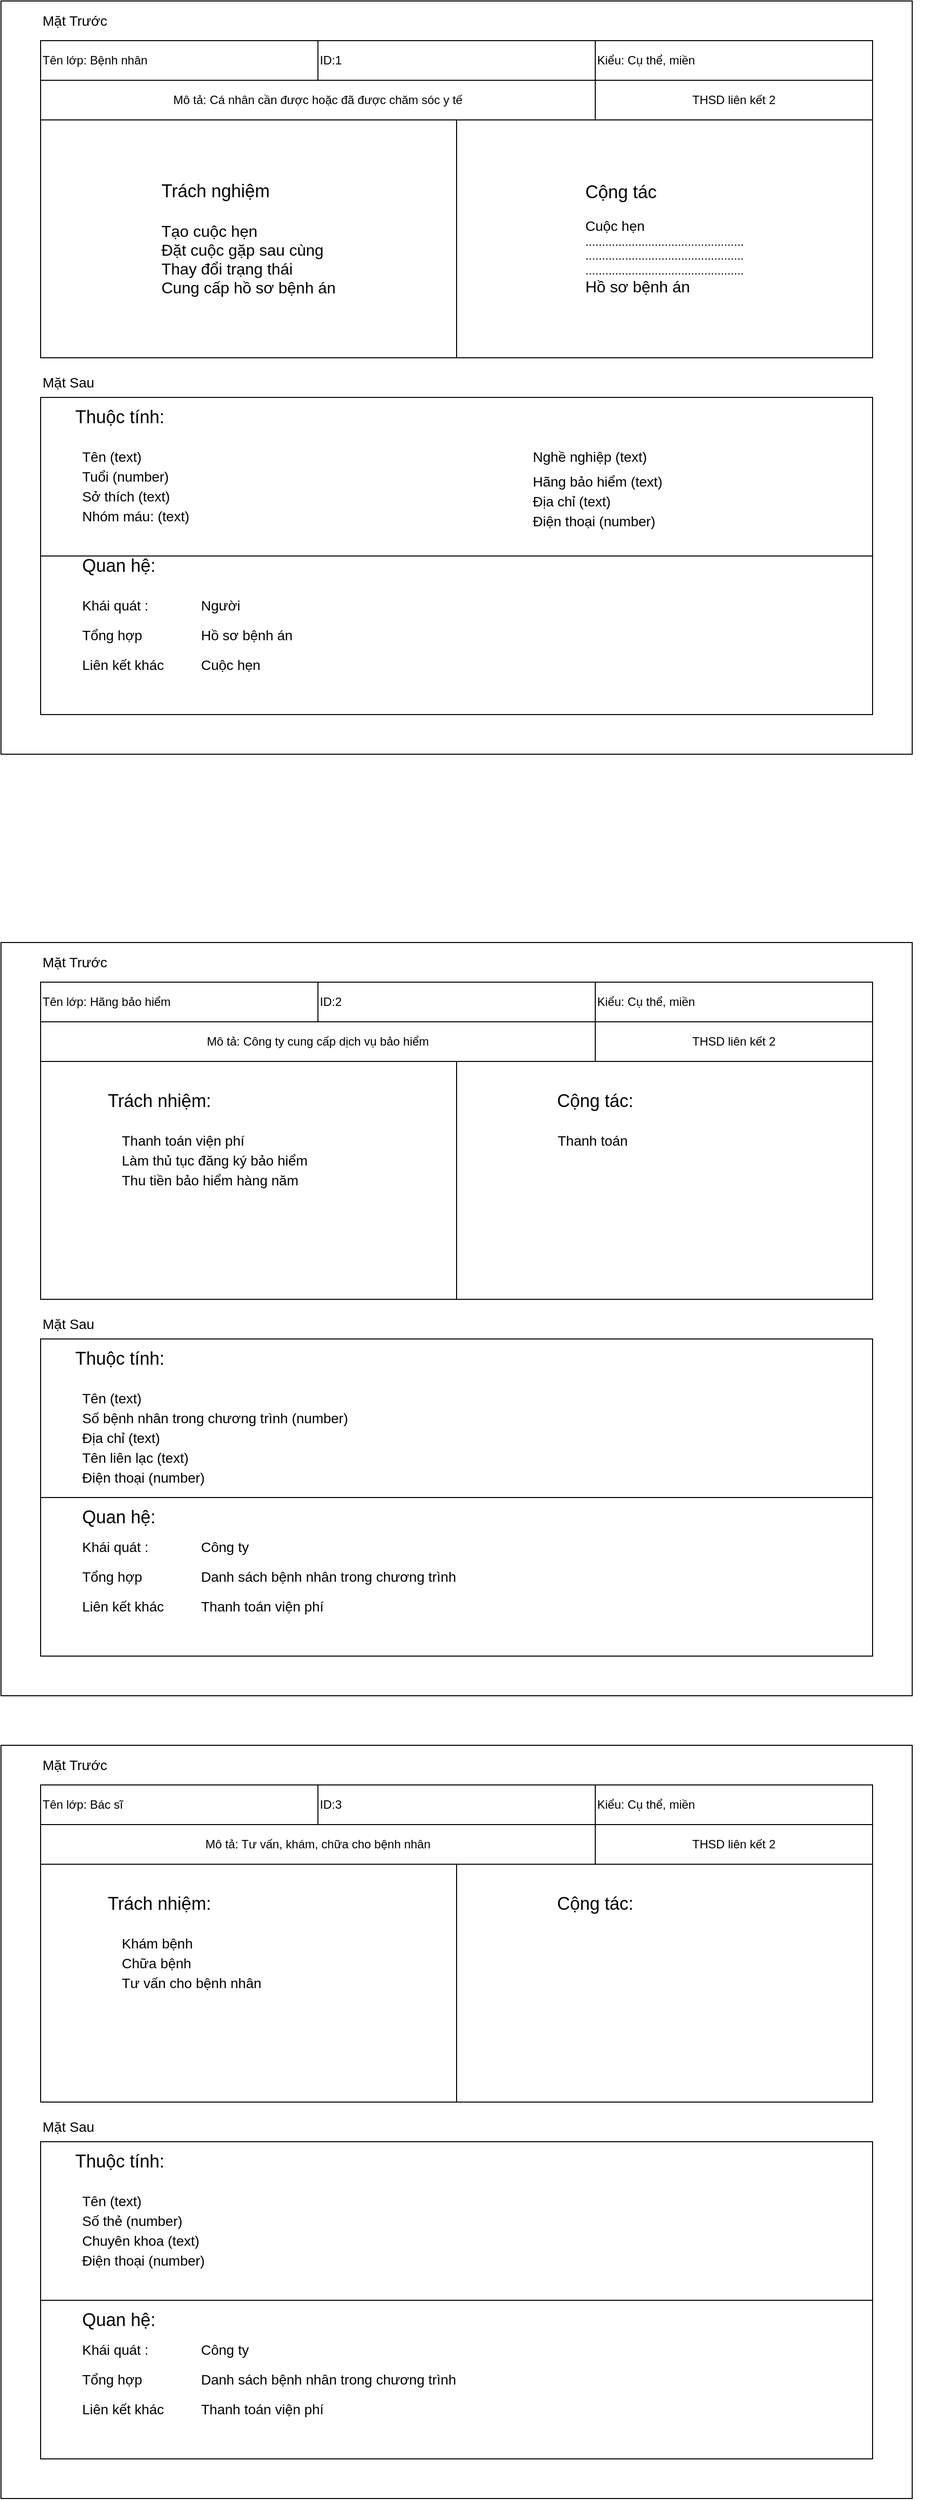 <mxfile version="15.3.4" type="github">
  <diagram name="Page-1" id="2cc2dc42-3aac-f2a9-1cec-7a8b7cbee084">
    <mxGraphModel dx="1673" dy="867" grid="1" gridSize="10" guides="1" tooltips="1" connect="1" arrows="1" fold="1" page="1" pageScale="1" pageWidth="1100" pageHeight="850" background="#ffffff" math="0" shadow="0">
      <root>
        <mxCell id="0" />
        <mxCell id="1" parent="0" />
        <mxCell id="Og6jKwc0oRyhOUCK2mhS-77" value="" style="group" vertex="1" connectable="0" parent="1">
          <mxGeometry x="120" y="40" width="940" height="920" as="geometry" />
        </mxCell>
        <mxCell id="Og6jKwc0oRyhOUCK2mhS-76" value="" style="rounded=0;whiteSpace=wrap;html=1;hachureGap=4;pointerEvents=0;" vertex="1" parent="Og6jKwc0oRyhOUCK2mhS-77">
          <mxGeometry width="920" height="760" as="geometry" />
        </mxCell>
        <mxCell id="Og6jKwc0oRyhOUCK2mhS-4" value="" style="rounded=0;whiteSpace=wrap;html=1;hachureGap=4;pointerEvents=0;" vertex="1" parent="Og6jKwc0oRyhOUCK2mhS-77">
          <mxGeometry x="320" y="40" width="280" height="40" as="geometry" />
        </mxCell>
        <mxCell id="Og6jKwc0oRyhOUCK2mhS-6" value="Tên lớp: Bệnh nhân" style="rounded=0;whiteSpace=wrap;html=1;hachureGap=4;pointerEvents=0;align=left;" vertex="1" parent="Og6jKwc0oRyhOUCK2mhS-77">
          <mxGeometry x="40" y="40" width="280" height="40" as="geometry" />
        </mxCell>
        <mxCell id="Og6jKwc0oRyhOUCK2mhS-7" value="" style="rounded=0;whiteSpace=wrap;html=1;hachureGap=4;pointerEvents=0;" vertex="1" parent="Og6jKwc0oRyhOUCK2mhS-77">
          <mxGeometry x="600" y="40" width="280" height="40" as="geometry" />
        </mxCell>
        <mxCell id="Og6jKwc0oRyhOUCK2mhS-8" value="Mô tả: Cá nhân cần được hoặc đã được chăm sóc y tế" style="rounded=0;whiteSpace=wrap;html=1;hachureGap=4;pointerEvents=0;" vertex="1" parent="Og6jKwc0oRyhOUCK2mhS-77">
          <mxGeometry x="40" y="80" width="560" height="40" as="geometry" />
        </mxCell>
        <mxCell id="Og6jKwc0oRyhOUCK2mhS-9" value="" style="rounded=0;whiteSpace=wrap;html=1;hachureGap=4;pointerEvents=0;" vertex="1" parent="Og6jKwc0oRyhOUCK2mhS-77">
          <mxGeometry x="600" y="80" width="280" height="40" as="geometry" />
        </mxCell>
        <mxCell id="Og6jKwc0oRyhOUCK2mhS-10" value="&lt;blockquote style=&quot;margin: 0 0 0 40px ; border: none ; padding: 0px&quot;&gt;&lt;blockquote style=&quot;margin: 0 0 0 40px ; border: none ; padding: 0px&quot;&gt;&lt;blockquote style=&quot;margin: 0 0 0 40px ; border: none ; padding: 0px&quot;&gt;&lt;font style=&quot;font-size: 18px&quot;&gt;Trách nghiệm&lt;/font&gt;&lt;/blockquote&gt;&lt;blockquote style=&quot;margin: 0 0 0 40px ; border: none ; padding: 0px&quot;&gt;&lt;font size=&quot;3&quot;&gt;&lt;br&gt;&lt;/font&gt;&lt;/blockquote&gt;&lt;/blockquote&gt;&lt;blockquote style=&quot;margin: 0 0 0 40px ; border: none ; padding: 0px&quot;&gt;&lt;blockquote style=&quot;margin: 0 0 0 40px ; border: none ; padding: 0px&quot;&gt;&lt;font size=&quot;3&quot;&gt;Tạo cuộc hẹn&lt;/font&gt;&lt;/blockquote&gt;&lt;/blockquote&gt;&lt;blockquote style=&quot;margin: 0 0 0 40px ; border: none ; padding: 0px&quot;&gt;&lt;blockquote style=&quot;margin: 0 0 0 40px ; border: none ; padding: 0px&quot;&gt;&lt;font size=&quot;3&quot;&gt;Đặt cuộc gặp sau cùng&lt;/font&gt;&lt;/blockquote&gt;&lt;/blockquote&gt;&lt;blockquote style=&quot;margin: 0 0 0 40px ; border: none ; padding: 0px&quot;&gt;&lt;blockquote style=&quot;margin: 0 0 0 40px ; border: none ; padding: 0px&quot;&gt;&lt;font size=&quot;3&quot;&gt;Thay đổi trạng thái&lt;/font&gt;&lt;/blockquote&gt;&lt;/blockquote&gt;&lt;blockquote style=&quot;margin: 0 0 0 40px ; border: none ; padding: 0px&quot;&gt;&lt;blockquote style=&quot;margin: 0 0 0 40px ; border: none ; padding: 0px&quot;&gt;&lt;font size=&quot;3&quot;&gt;Cung cấp hồ sơ bệnh án&lt;/font&gt;&lt;/blockquote&gt;&lt;/blockquote&gt;&lt;/blockquote&gt;" style="rounded=0;whiteSpace=wrap;html=1;hachureGap=4;pointerEvents=0;align=left;" vertex="1" parent="Og6jKwc0oRyhOUCK2mhS-77">
          <mxGeometry x="40" y="120" width="420" height="240" as="geometry" />
        </mxCell>
        <mxCell id="Og6jKwc0oRyhOUCK2mhS-11" value="&lt;div style=&quot;text-align: left&quot;&gt;&lt;span style=&quot;font-size: 18px&quot;&gt;Cộng tác&lt;/span&gt;&lt;/div&gt;&lt;font&gt;&lt;div style=&quot;text-align: left&quot;&gt;&lt;br&gt;&lt;/div&gt;&lt;font style=&quot;font-size: 14px&quot;&gt;&lt;div style=&quot;text-align: left&quot;&gt;&lt;span&gt;Cuộc hẹn&lt;/span&gt;&lt;/div&gt;&lt;/font&gt;&lt;div style=&quot;text-align: left&quot;&gt;&lt;span&gt;................................................&lt;/span&gt;&lt;/div&gt;&lt;div style=&quot;text-align: left&quot;&gt;&lt;span&gt;................................................&lt;/span&gt;&lt;/div&gt;&lt;div style=&quot;text-align: left&quot;&gt;&lt;span&gt;................................................&lt;/span&gt;&lt;/div&gt;&lt;div style=&quot;text-align: left&quot;&gt;&lt;span&gt;&lt;font size=&quot;3&quot;&gt;Hồ sơ bệnh án&lt;/font&gt;&lt;/span&gt;&lt;/div&gt;&lt;/font&gt;" style="rounded=0;whiteSpace=wrap;html=1;hachureGap=4;pointerEvents=0;" vertex="1" parent="Og6jKwc0oRyhOUCK2mhS-77">
          <mxGeometry x="460" y="120" width="420" height="240" as="geometry" />
        </mxCell>
        <mxCell id="Og6jKwc0oRyhOUCK2mhS-13" value="" style="rounded=0;whiteSpace=wrap;html=1;hachureGap=4;pointerEvents=0;" vertex="1" parent="Og6jKwc0oRyhOUCK2mhS-77">
          <mxGeometry x="320" y="40" width="280" height="40" as="geometry" />
        </mxCell>
        <mxCell id="Og6jKwc0oRyhOUCK2mhS-14" value="" style="rounded=0;whiteSpace=wrap;html=1;hachureGap=4;pointerEvents=0;" vertex="1" parent="Og6jKwc0oRyhOUCK2mhS-77">
          <mxGeometry x="600" y="40" width="280" height="40" as="geometry" />
        </mxCell>
        <mxCell id="Og6jKwc0oRyhOUCK2mhS-15" value="ID:1" style="rounded=0;whiteSpace=wrap;html=1;hachureGap=4;pointerEvents=0;align=left;" vertex="1" parent="Og6jKwc0oRyhOUCK2mhS-77">
          <mxGeometry x="320" y="40" width="280" height="40" as="geometry" />
        </mxCell>
        <mxCell id="Og6jKwc0oRyhOUCK2mhS-16" value="Kiểu: Cụ thể, miền" style="rounded=0;whiteSpace=wrap;html=1;hachureGap=4;pointerEvents=0;align=left;" vertex="1" parent="Og6jKwc0oRyhOUCK2mhS-77">
          <mxGeometry x="600" y="40" width="280" height="40" as="geometry" />
        </mxCell>
        <mxCell id="Og6jKwc0oRyhOUCK2mhS-17" value="" style="rounded=0;whiteSpace=wrap;html=1;hachureGap=4;pointerEvents=0;" vertex="1" parent="Og6jKwc0oRyhOUCK2mhS-77">
          <mxGeometry x="600" y="80" width="280" height="40" as="geometry" />
        </mxCell>
        <mxCell id="Og6jKwc0oRyhOUCK2mhS-20" value="THSD liên kết 2" style="rounded=0;whiteSpace=wrap;html=1;hachureGap=4;pointerEvents=0;" vertex="1" parent="Og6jKwc0oRyhOUCK2mhS-77">
          <mxGeometry x="600" y="80" width="280" height="40" as="geometry" />
        </mxCell>
        <mxCell id="Og6jKwc0oRyhOUCK2mhS-52" value="" style="rounded=0;whiteSpace=wrap;html=1;hachureGap=4;pointerEvents=0;" vertex="1" parent="Og6jKwc0oRyhOUCK2mhS-77">
          <mxGeometry x="40" y="400" width="840" height="160" as="geometry" />
        </mxCell>
        <mxCell id="Og6jKwc0oRyhOUCK2mhS-53" value="" style="rounded=0;whiteSpace=wrap;html=1;hachureGap=4;pointerEvents=0;" vertex="1" parent="Og6jKwc0oRyhOUCK2mhS-77">
          <mxGeometry x="40" y="560" width="840" height="160" as="geometry" />
        </mxCell>
        <mxCell id="Og6jKwc0oRyhOUCK2mhS-54" value="&lt;font style=&quot;font-size: 18px&quot;&gt;Thuộc tính:&lt;/font&gt;" style="text;html=1;strokeColor=none;fillColor=none;align=center;verticalAlign=middle;whiteSpace=wrap;rounded=0;hachureGap=4;pointerEvents=0;" vertex="1" parent="Og6jKwc0oRyhOUCK2mhS-77">
          <mxGeometry x="60" y="410" width="120" height="20" as="geometry" />
        </mxCell>
        <mxCell id="Og6jKwc0oRyhOUCK2mhS-55" value="&lt;span style=&quot;font-size: 14px&quot;&gt;Tên (text)&lt;/span&gt;" style="text;html=1;strokeColor=none;fillColor=none;align=left;verticalAlign=middle;whiteSpace=wrap;rounded=0;hachureGap=4;pointerEvents=0;" vertex="1" parent="Og6jKwc0oRyhOUCK2mhS-77">
          <mxGeometry x="80" y="450" width="100" height="20" as="geometry" />
        </mxCell>
        <mxCell id="Og6jKwc0oRyhOUCK2mhS-56" value="&lt;span style=&quot;font-size: 14px&quot;&gt;Tuổi (number)&lt;/span&gt;" style="text;html=1;strokeColor=none;fillColor=none;align=left;verticalAlign=middle;whiteSpace=wrap;rounded=0;hachureGap=4;pointerEvents=0;" vertex="1" parent="Og6jKwc0oRyhOUCK2mhS-77">
          <mxGeometry x="80" y="470" width="100" height="20" as="geometry" />
        </mxCell>
        <mxCell id="Og6jKwc0oRyhOUCK2mhS-57" value="&lt;span style=&quot;font-size: 14px&quot;&gt;Sở thích (text)&lt;/span&gt;" style="text;html=1;strokeColor=none;fillColor=none;align=left;verticalAlign=middle;whiteSpace=wrap;rounded=0;hachureGap=4;pointerEvents=0;" vertex="1" parent="Og6jKwc0oRyhOUCK2mhS-77">
          <mxGeometry x="80" y="490" width="100" height="20" as="geometry" />
        </mxCell>
        <mxCell id="Og6jKwc0oRyhOUCK2mhS-58" value="&lt;span style=&quot;font-size: 14px&quot;&gt;Nhóm máu: (text)&lt;/span&gt;" style="text;html=1;strokeColor=none;fillColor=none;align=left;verticalAlign=middle;whiteSpace=wrap;rounded=0;hachureGap=4;pointerEvents=0;" vertex="1" parent="Og6jKwc0oRyhOUCK2mhS-77">
          <mxGeometry x="80" y="510" width="120" height="20" as="geometry" />
        </mxCell>
        <mxCell id="Og6jKwc0oRyhOUCK2mhS-59" value="&lt;span style=&quot;font-size: 14px&quot;&gt;Nghề nghiệp (text)&lt;/span&gt;" style="text;html=1;strokeColor=none;fillColor=none;align=left;verticalAlign=middle;whiteSpace=wrap;rounded=0;hachureGap=4;pointerEvents=0;" vertex="1" parent="Og6jKwc0oRyhOUCK2mhS-77">
          <mxGeometry x="535" y="450" width="125" height="20" as="geometry" />
        </mxCell>
        <mxCell id="Og6jKwc0oRyhOUCK2mhS-61" value="&lt;font style=&quot;font-size: 14px&quot;&gt;Hãng bảo hiểm (text)&lt;/font&gt;" style="text;html=1;align=left;verticalAlign=middle;resizable=0;points=[];autosize=1;strokeColor=none;fillColor=none;" vertex="1" parent="Og6jKwc0oRyhOUCK2mhS-77">
          <mxGeometry x="535" y="475" width="150" height="20" as="geometry" />
        </mxCell>
        <mxCell id="Og6jKwc0oRyhOUCK2mhS-63" value="&lt;font style=&quot;font-size: 14px&quot;&gt;Địa chỉ (text)&lt;/font&gt;" style="text;html=1;align=left;verticalAlign=middle;resizable=0;points=[];autosize=1;strokeColor=none;fillColor=none;" vertex="1" parent="Og6jKwc0oRyhOUCK2mhS-77">
          <mxGeometry x="535" y="495" width="90" height="20" as="geometry" />
        </mxCell>
        <mxCell id="Og6jKwc0oRyhOUCK2mhS-64" value="&lt;font style=&quot;font-size: 14px&quot;&gt;Điện thoại (number)&lt;/font&gt;" style="text;html=1;align=left;verticalAlign=middle;resizable=0;points=[];autosize=1;strokeColor=none;fillColor=none;" vertex="1" parent="Og6jKwc0oRyhOUCK2mhS-77">
          <mxGeometry x="535" y="515" width="140" height="20" as="geometry" />
        </mxCell>
        <mxCell id="Og6jKwc0oRyhOUCK2mhS-65" value="&lt;span style=&quot;font-size: 18px&quot;&gt;Quan hệ:&lt;/span&gt;" style="text;html=1;strokeColor=none;fillColor=none;align=left;verticalAlign=middle;whiteSpace=wrap;rounded=0;hachureGap=4;pointerEvents=0;" vertex="1" parent="Og6jKwc0oRyhOUCK2mhS-77">
          <mxGeometry x="80" y="560" width="90" height="20" as="geometry" />
        </mxCell>
        <mxCell id="Og6jKwc0oRyhOUCK2mhS-67" value="&lt;span style=&quot;font-size: 14px&quot;&gt;Khái quát :&amp;nbsp;&lt;/span&gt;" style="text;html=1;strokeColor=none;fillColor=none;align=left;verticalAlign=middle;whiteSpace=wrap;rounded=0;hachureGap=4;pointerEvents=0;" vertex="1" parent="Og6jKwc0oRyhOUCK2mhS-77">
          <mxGeometry x="80" y="600" width="100" height="20" as="geometry" />
        </mxCell>
        <mxCell id="Og6jKwc0oRyhOUCK2mhS-69" value="&lt;span style=&quot;font-size: 14px&quot;&gt;Tổng hợp&lt;/span&gt;" style="text;html=1;strokeColor=none;fillColor=none;align=left;verticalAlign=middle;whiteSpace=wrap;rounded=0;hachureGap=4;pointerEvents=0;" vertex="1" parent="Og6jKwc0oRyhOUCK2mhS-77">
          <mxGeometry x="80" y="630" width="100" height="20" as="geometry" />
        </mxCell>
        <mxCell id="Og6jKwc0oRyhOUCK2mhS-70" value="&lt;span style=&quot;font-size: 14px&quot;&gt;Liên kết khác&lt;/span&gt;" style="text;html=1;strokeColor=none;fillColor=none;align=left;verticalAlign=middle;whiteSpace=wrap;rounded=0;hachureGap=4;pointerEvents=0;" vertex="1" parent="Og6jKwc0oRyhOUCK2mhS-77">
          <mxGeometry x="80" y="660" width="120" height="20" as="geometry" />
        </mxCell>
        <mxCell id="Og6jKwc0oRyhOUCK2mhS-72" value="&lt;span style=&quot;font-size: 14px&quot;&gt;Người&lt;/span&gt;" style="text;html=1;strokeColor=none;fillColor=none;align=left;verticalAlign=middle;whiteSpace=wrap;rounded=0;hachureGap=4;pointerEvents=0;" vertex="1" parent="Og6jKwc0oRyhOUCK2mhS-77">
          <mxGeometry x="200" y="600" width="100" height="20" as="geometry" />
        </mxCell>
        <mxCell id="Og6jKwc0oRyhOUCK2mhS-73" value="&lt;span style=&quot;font-size: 14px&quot;&gt;Cuộc hẹn&lt;/span&gt;" style="text;html=1;strokeColor=none;fillColor=none;align=left;verticalAlign=middle;whiteSpace=wrap;rounded=0;hachureGap=4;pointerEvents=0;" vertex="1" parent="Og6jKwc0oRyhOUCK2mhS-77">
          <mxGeometry x="200" y="660" width="100" height="20" as="geometry" />
        </mxCell>
        <mxCell id="Og6jKwc0oRyhOUCK2mhS-74" value="&lt;span style=&quot;font-size: 14px&quot;&gt;Hồ sơ bệnh án&lt;/span&gt;" style="text;html=1;strokeColor=none;fillColor=none;align=left;verticalAlign=middle;whiteSpace=wrap;rounded=0;hachureGap=4;pointerEvents=0;" vertex="1" parent="Og6jKwc0oRyhOUCK2mhS-77">
          <mxGeometry x="200" y="630" width="100" height="20" as="geometry" />
        </mxCell>
        <mxCell id="Og6jKwc0oRyhOUCK2mhS-78" value="&lt;font style=&quot;font-size: 14px&quot;&gt;Mặt Trước&lt;/font&gt;" style="text;html=1;strokeColor=none;fillColor=none;align=left;verticalAlign=middle;whiteSpace=wrap;rounded=0;hachureGap=4;pointerEvents=0;" vertex="1" parent="Og6jKwc0oRyhOUCK2mhS-77">
          <mxGeometry x="40" y="10" width="110" height="20" as="geometry" />
        </mxCell>
        <mxCell id="Og6jKwc0oRyhOUCK2mhS-79" value="&lt;font style=&quot;font-size: 14px&quot;&gt;Mặt Sau&lt;/font&gt;" style="text;html=1;strokeColor=none;fillColor=none;align=left;verticalAlign=middle;whiteSpace=wrap;rounded=0;hachureGap=4;pointerEvents=0;" vertex="1" parent="Og6jKwc0oRyhOUCK2mhS-77">
          <mxGeometry x="40" y="375" width="110" height="20" as="geometry" />
        </mxCell>
        <mxCell id="Og6jKwc0oRyhOUCK2mhS-120" value="" style="group" vertex="1" connectable="0" parent="Og6jKwc0oRyhOUCK2mhS-77">
          <mxGeometry y="950" width="920" height="760" as="geometry" />
        </mxCell>
        <mxCell id="Og6jKwc0oRyhOUCK2mhS-121" value="" style="rounded=0;whiteSpace=wrap;html=1;hachureGap=4;pointerEvents=0;" vertex="1" parent="Og6jKwc0oRyhOUCK2mhS-120">
          <mxGeometry width="920" height="760" as="geometry" />
        </mxCell>
        <mxCell id="Og6jKwc0oRyhOUCK2mhS-122" value="" style="rounded=0;whiteSpace=wrap;html=1;hachureGap=4;pointerEvents=0;" vertex="1" parent="Og6jKwc0oRyhOUCK2mhS-120">
          <mxGeometry x="320" y="40" width="280" height="40" as="geometry" />
        </mxCell>
        <mxCell id="Og6jKwc0oRyhOUCK2mhS-123" value="Tên lớp: Hãng bảo hiểm" style="rounded=0;whiteSpace=wrap;html=1;hachureGap=4;pointerEvents=0;align=left;" vertex="1" parent="Og6jKwc0oRyhOUCK2mhS-120">
          <mxGeometry x="40" y="40" width="280" height="40" as="geometry" />
        </mxCell>
        <mxCell id="Og6jKwc0oRyhOUCK2mhS-124" value="" style="rounded=0;whiteSpace=wrap;html=1;hachureGap=4;pointerEvents=0;" vertex="1" parent="Og6jKwc0oRyhOUCK2mhS-120">
          <mxGeometry x="600" y="40" width="280" height="40" as="geometry" />
        </mxCell>
        <mxCell id="Og6jKwc0oRyhOUCK2mhS-125" value="Mô tả: Công ty cung cấp dịch vụ bảo hiểm" style="rounded=0;whiteSpace=wrap;html=1;hachureGap=4;pointerEvents=0;" vertex="1" parent="Og6jKwc0oRyhOUCK2mhS-120">
          <mxGeometry x="40" y="80" width="560" height="40" as="geometry" />
        </mxCell>
        <mxCell id="Og6jKwc0oRyhOUCK2mhS-126" value="" style="rounded=0;whiteSpace=wrap;html=1;hachureGap=4;pointerEvents=0;" vertex="1" parent="Og6jKwc0oRyhOUCK2mhS-120">
          <mxGeometry x="600" y="80" width="280" height="40" as="geometry" />
        </mxCell>
        <mxCell id="Og6jKwc0oRyhOUCK2mhS-127" value="&lt;blockquote style=&quot;margin: 0 0 0 40px ; border: none ; padding: 0px&quot;&gt;&lt;blockquote style=&quot;margin: 0 0 0 40px ; border: none ; padding: 0px&quot;&gt;&lt;blockquote style=&quot;margin: 0 0 0 40px ; border: none ; padding: 0px&quot;&gt;&lt;br&gt;&lt;/blockquote&gt;&lt;/blockquote&gt;&lt;/blockquote&gt;" style="rounded=0;whiteSpace=wrap;html=1;hachureGap=4;pointerEvents=0;align=left;" vertex="1" parent="Og6jKwc0oRyhOUCK2mhS-120">
          <mxGeometry x="40" y="120" width="420" height="240" as="geometry" />
        </mxCell>
        <mxCell id="Og6jKwc0oRyhOUCK2mhS-128" value="&lt;div style=&quot;text-align: left&quot;&gt;&lt;br&gt;&lt;/div&gt;" style="rounded=0;whiteSpace=wrap;html=1;hachureGap=4;pointerEvents=0;" vertex="1" parent="Og6jKwc0oRyhOUCK2mhS-120">
          <mxGeometry x="460" y="120" width="420" height="240" as="geometry" />
        </mxCell>
        <mxCell id="Og6jKwc0oRyhOUCK2mhS-129" value="" style="rounded=0;whiteSpace=wrap;html=1;hachureGap=4;pointerEvents=0;" vertex="1" parent="Og6jKwc0oRyhOUCK2mhS-120">
          <mxGeometry x="320" y="40" width="280" height="40" as="geometry" />
        </mxCell>
        <mxCell id="Og6jKwc0oRyhOUCK2mhS-130" value="" style="rounded=0;whiteSpace=wrap;html=1;hachureGap=4;pointerEvents=0;" vertex="1" parent="Og6jKwc0oRyhOUCK2mhS-120">
          <mxGeometry x="600" y="40" width="280" height="40" as="geometry" />
        </mxCell>
        <mxCell id="Og6jKwc0oRyhOUCK2mhS-131" value="ID:2" style="rounded=0;whiteSpace=wrap;html=1;hachureGap=4;pointerEvents=0;align=left;" vertex="1" parent="Og6jKwc0oRyhOUCK2mhS-120">
          <mxGeometry x="320" y="40" width="280" height="40" as="geometry" />
        </mxCell>
        <mxCell id="Og6jKwc0oRyhOUCK2mhS-132" value="Kiểu: Cụ thể, miền" style="rounded=0;whiteSpace=wrap;html=1;hachureGap=4;pointerEvents=0;align=left;" vertex="1" parent="Og6jKwc0oRyhOUCK2mhS-120">
          <mxGeometry x="600" y="40" width="280" height="40" as="geometry" />
        </mxCell>
        <mxCell id="Og6jKwc0oRyhOUCK2mhS-133" value="" style="rounded=0;whiteSpace=wrap;html=1;hachureGap=4;pointerEvents=0;" vertex="1" parent="Og6jKwc0oRyhOUCK2mhS-120">
          <mxGeometry x="600" y="80" width="280" height="40" as="geometry" />
        </mxCell>
        <mxCell id="Og6jKwc0oRyhOUCK2mhS-134" value="THSD liên kết 2" style="rounded=0;whiteSpace=wrap;html=1;hachureGap=4;pointerEvents=0;" vertex="1" parent="Og6jKwc0oRyhOUCK2mhS-120">
          <mxGeometry x="600" y="80" width="280" height="40" as="geometry" />
        </mxCell>
        <mxCell id="Og6jKwc0oRyhOUCK2mhS-135" value="" style="rounded=0;whiteSpace=wrap;html=1;hachureGap=4;pointerEvents=0;" vertex="1" parent="Og6jKwc0oRyhOUCK2mhS-120">
          <mxGeometry x="40" y="400" width="840" height="160" as="geometry" />
        </mxCell>
        <mxCell id="Og6jKwc0oRyhOUCK2mhS-136" value="" style="rounded=0;whiteSpace=wrap;html=1;hachureGap=4;pointerEvents=0;" vertex="1" parent="Og6jKwc0oRyhOUCK2mhS-120">
          <mxGeometry x="40" y="560" width="840" height="160" as="geometry" />
        </mxCell>
        <mxCell id="Og6jKwc0oRyhOUCK2mhS-137" value="&lt;font style=&quot;font-size: 18px&quot;&gt;Thuộc tính:&lt;/font&gt;" style="text;html=1;strokeColor=none;fillColor=none;align=center;verticalAlign=middle;whiteSpace=wrap;rounded=0;hachureGap=4;pointerEvents=0;" vertex="1" parent="Og6jKwc0oRyhOUCK2mhS-120">
          <mxGeometry x="60" y="410" width="120" height="20" as="geometry" />
        </mxCell>
        <mxCell id="Og6jKwc0oRyhOUCK2mhS-138" value="&lt;span style=&quot;font-size: 14px&quot;&gt;Tên (text)&lt;/span&gt;" style="text;html=1;strokeColor=none;fillColor=none;align=left;verticalAlign=middle;whiteSpace=wrap;rounded=0;hachureGap=4;pointerEvents=0;" vertex="1" parent="Og6jKwc0oRyhOUCK2mhS-120">
          <mxGeometry x="80" y="450" width="100" height="20" as="geometry" />
        </mxCell>
        <mxCell id="Og6jKwc0oRyhOUCK2mhS-139" value="&lt;span style=&quot;font-size: 14px&quot;&gt;Số bệnh nhân trong chương trình (number)&lt;/span&gt;" style="text;html=1;strokeColor=none;fillColor=none;align=left;verticalAlign=middle;whiteSpace=wrap;rounded=0;hachureGap=4;pointerEvents=0;" vertex="1" parent="Og6jKwc0oRyhOUCK2mhS-120">
          <mxGeometry x="80" y="470" width="290" height="20" as="geometry" />
        </mxCell>
        <mxCell id="Og6jKwc0oRyhOUCK2mhS-140" value="&lt;span style=&quot;font-size: 14px&quot;&gt;Địa chỉ (text)&lt;/span&gt;" style="text;html=1;strokeColor=none;fillColor=none;align=left;verticalAlign=middle;whiteSpace=wrap;rounded=0;hachureGap=4;pointerEvents=0;" vertex="1" parent="Og6jKwc0oRyhOUCK2mhS-120">
          <mxGeometry x="80" y="490" width="100" height="20" as="geometry" />
        </mxCell>
        <mxCell id="Og6jKwc0oRyhOUCK2mhS-141" value="&lt;span style=&quot;font-size: 14px&quot;&gt;Tên liên lạc (text)&lt;/span&gt;" style="text;html=1;strokeColor=none;fillColor=none;align=left;verticalAlign=middle;whiteSpace=wrap;rounded=0;hachureGap=4;pointerEvents=0;" vertex="1" parent="Og6jKwc0oRyhOUCK2mhS-120">
          <mxGeometry x="80" y="510" width="120" height="20" as="geometry" />
        </mxCell>
        <mxCell id="Og6jKwc0oRyhOUCK2mhS-145" value="&lt;font style=&quot;font-size: 14px&quot;&gt;Điện thoại (number)&lt;/font&gt;" style="text;html=1;align=left;verticalAlign=middle;resizable=0;points=[];autosize=1;strokeColor=none;fillColor=none;" vertex="1" parent="Og6jKwc0oRyhOUCK2mhS-120">
          <mxGeometry x="80" y="530" width="140" height="20" as="geometry" />
        </mxCell>
        <mxCell id="Og6jKwc0oRyhOUCK2mhS-146" value="&lt;span style=&quot;font-size: 18px&quot;&gt;Quan hệ:&lt;/span&gt;" style="text;html=1;strokeColor=none;fillColor=none;align=left;verticalAlign=middle;whiteSpace=wrap;rounded=0;hachureGap=4;pointerEvents=0;" vertex="1" parent="Og6jKwc0oRyhOUCK2mhS-120">
          <mxGeometry x="80" y="570" width="90" height="20" as="geometry" />
        </mxCell>
        <mxCell id="Og6jKwc0oRyhOUCK2mhS-147" value="&lt;span style=&quot;font-size: 14px&quot;&gt;Khái quát :&amp;nbsp;&lt;/span&gt;" style="text;html=1;strokeColor=none;fillColor=none;align=left;verticalAlign=middle;whiteSpace=wrap;rounded=0;hachureGap=4;pointerEvents=0;" vertex="1" parent="Og6jKwc0oRyhOUCK2mhS-120">
          <mxGeometry x="80" y="600" width="100" height="20" as="geometry" />
        </mxCell>
        <mxCell id="Og6jKwc0oRyhOUCK2mhS-148" value="&lt;span style=&quot;font-size: 14px&quot;&gt;Tổng hợp&lt;/span&gt;" style="text;html=1;strokeColor=none;fillColor=none;align=left;verticalAlign=middle;whiteSpace=wrap;rounded=0;hachureGap=4;pointerEvents=0;" vertex="1" parent="Og6jKwc0oRyhOUCK2mhS-120">
          <mxGeometry x="80" y="630" width="100" height="20" as="geometry" />
        </mxCell>
        <mxCell id="Og6jKwc0oRyhOUCK2mhS-149" value="&lt;span style=&quot;font-size: 14px&quot;&gt;Liên kết khác&lt;/span&gt;" style="text;html=1;strokeColor=none;fillColor=none;align=left;verticalAlign=middle;whiteSpace=wrap;rounded=0;hachureGap=4;pointerEvents=0;" vertex="1" parent="Og6jKwc0oRyhOUCK2mhS-120">
          <mxGeometry x="80" y="660" width="120" height="20" as="geometry" />
        </mxCell>
        <mxCell id="Og6jKwc0oRyhOUCK2mhS-150" value="&lt;span style=&quot;font-size: 14px&quot;&gt;Công ty&lt;/span&gt;" style="text;html=1;strokeColor=none;fillColor=none;align=left;verticalAlign=middle;whiteSpace=wrap;rounded=0;hachureGap=4;pointerEvents=0;" vertex="1" parent="Og6jKwc0oRyhOUCK2mhS-120">
          <mxGeometry x="200" y="600" width="100" height="20" as="geometry" />
        </mxCell>
        <mxCell id="Og6jKwc0oRyhOUCK2mhS-151" value="&lt;span style=&quot;font-size: 14px&quot;&gt;Thanh toán viện phí&lt;/span&gt;" style="text;html=1;strokeColor=none;fillColor=none;align=left;verticalAlign=middle;whiteSpace=wrap;rounded=0;hachureGap=4;pointerEvents=0;" vertex="1" parent="Og6jKwc0oRyhOUCK2mhS-120">
          <mxGeometry x="200" y="660" width="170" height="20" as="geometry" />
        </mxCell>
        <mxCell id="Og6jKwc0oRyhOUCK2mhS-152" value="&lt;span style=&quot;font-size: 14px&quot;&gt;Danh sách bệnh nhân trong chương trình&lt;/span&gt;" style="text;html=1;strokeColor=none;fillColor=none;align=left;verticalAlign=middle;whiteSpace=wrap;rounded=0;hachureGap=4;pointerEvents=0;" vertex="1" parent="Og6jKwc0oRyhOUCK2mhS-120">
          <mxGeometry x="200" y="630" width="260" height="20" as="geometry" />
        </mxCell>
        <mxCell id="Og6jKwc0oRyhOUCK2mhS-153" value="&lt;font style=&quot;font-size: 14px&quot;&gt;Mặt Trước&lt;/font&gt;" style="text;html=1;strokeColor=none;fillColor=none;align=left;verticalAlign=middle;whiteSpace=wrap;rounded=0;hachureGap=4;pointerEvents=0;" vertex="1" parent="Og6jKwc0oRyhOUCK2mhS-120">
          <mxGeometry x="40" y="10" width="110" height="20" as="geometry" />
        </mxCell>
        <mxCell id="Og6jKwc0oRyhOUCK2mhS-154" value="&lt;font style=&quot;font-size: 14px&quot;&gt;Mặt Sau&lt;/font&gt;" style="text;html=1;strokeColor=none;fillColor=none;align=left;verticalAlign=middle;whiteSpace=wrap;rounded=0;hachureGap=4;pointerEvents=0;" vertex="1" parent="Og6jKwc0oRyhOUCK2mhS-120">
          <mxGeometry x="40" y="375" width="110" height="20" as="geometry" />
        </mxCell>
        <mxCell id="Og6jKwc0oRyhOUCK2mhS-156" value="&lt;font style=&quot;font-size: 18px&quot;&gt;Trách nhiệm:&lt;/font&gt;" style="text;html=1;strokeColor=none;fillColor=none;align=center;verticalAlign=middle;whiteSpace=wrap;rounded=0;hachureGap=4;pointerEvents=0;" vertex="1" parent="Og6jKwc0oRyhOUCK2mhS-120">
          <mxGeometry x="100" y="150" width="120" height="20" as="geometry" />
        </mxCell>
        <mxCell id="Og6jKwc0oRyhOUCK2mhS-157" value="&lt;span style=&quot;font-size: 14px&quot;&gt;Thanh toán viện phí&lt;/span&gt;" style="text;html=1;strokeColor=none;fillColor=none;align=left;verticalAlign=middle;whiteSpace=wrap;rounded=0;hachureGap=4;pointerEvents=0;" vertex="1" parent="Og6jKwc0oRyhOUCK2mhS-120">
          <mxGeometry x="120" y="190" width="160" height="20" as="geometry" />
        </mxCell>
        <mxCell id="Og6jKwc0oRyhOUCK2mhS-158" value="&lt;span style=&quot;font-size: 14px&quot;&gt;Làm thủ tục đăng ký bảo hiểm&lt;/span&gt;" style="text;html=1;strokeColor=none;fillColor=none;align=left;verticalAlign=middle;whiteSpace=wrap;rounded=0;hachureGap=4;pointerEvents=0;" vertex="1" parent="Og6jKwc0oRyhOUCK2mhS-120">
          <mxGeometry x="120" y="210" width="200" height="20" as="geometry" />
        </mxCell>
        <mxCell id="Og6jKwc0oRyhOUCK2mhS-159" value="&lt;span style=&quot;font-size: 14px&quot;&gt;Thu tiền bảo hiểm hàng năm&lt;/span&gt;" style="text;html=1;strokeColor=none;fillColor=none;align=left;verticalAlign=middle;whiteSpace=wrap;rounded=0;hachureGap=4;pointerEvents=0;" vertex="1" parent="Og6jKwc0oRyhOUCK2mhS-120">
          <mxGeometry x="120" y="230" width="200" height="20" as="geometry" />
        </mxCell>
        <mxCell id="Og6jKwc0oRyhOUCK2mhS-161" value="&lt;font style=&quot;font-size: 18px&quot;&gt;Cộng tác:&lt;/font&gt;" style="text;html=1;strokeColor=none;fillColor=none;align=center;verticalAlign=middle;whiteSpace=wrap;rounded=0;hachureGap=4;pointerEvents=0;" vertex="1" parent="Og6jKwc0oRyhOUCK2mhS-120">
          <mxGeometry x="540" y="150" width="120" height="20" as="geometry" />
        </mxCell>
        <mxCell id="Og6jKwc0oRyhOUCK2mhS-162" value="&lt;span style=&quot;font-size: 14px&quot;&gt;Thanh toán&lt;/span&gt;" style="text;html=1;strokeColor=none;fillColor=none;align=left;verticalAlign=middle;whiteSpace=wrap;rounded=0;hachureGap=4;pointerEvents=0;" vertex="1" parent="Og6jKwc0oRyhOUCK2mhS-120">
          <mxGeometry x="560" y="190" width="160" height="20" as="geometry" />
        </mxCell>
        <mxCell id="Og6jKwc0oRyhOUCK2mhS-239" value="" style="group" vertex="1" connectable="0" parent="1">
          <mxGeometry x="120" y="1800" width="920" height="760" as="geometry" />
        </mxCell>
        <mxCell id="Og6jKwc0oRyhOUCK2mhS-240" value="" style="rounded=0;whiteSpace=wrap;html=1;hachureGap=4;pointerEvents=0;" vertex="1" parent="Og6jKwc0oRyhOUCK2mhS-239">
          <mxGeometry width="920" height="760" as="geometry" />
        </mxCell>
        <mxCell id="Og6jKwc0oRyhOUCK2mhS-241" value="" style="rounded=0;whiteSpace=wrap;html=1;hachureGap=4;pointerEvents=0;" vertex="1" parent="Og6jKwc0oRyhOUCK2mhS-239">
          <mxGeometry x="320" y="40" width="280" height="40" as="geometry" />
        </mxCell>
        <mxCell id="Og6jKwc0oRyhOUCK2mhS-242" value="Tên lớp: Bác sĩ" style="rounded=0;whiteSpace=wrap;html=1;hachureGap=4;pointerEvents=0;align=left;" vertex="1" parent="Og6jKwc0oRyhOUCK2mhS-239">
          <mxGeometry x="40" y="40" width="280" height="40" as="geometry" />
        </mxCell>
        <mxCell id="Og6jKwc0oRyhOUCK2mhS-243" value="" style="rounded=0;whiteSpace=wrap;html=1;hachureGap=4;pointerEvents=0;" vertex="1" parent="Og6jKwc0oRyhOUCK2mhS-239">
          <mxGeometry x="600" y="40" width="280" height="40" as="geometry" />
        </mxCell>
        <mxCell id="Og6jKwc0oRyhOUCK2mhS-244" value="Mô tả: Tư vấn, khám, chữa cho bệnh nhân" style="rounded=0;whiteSpace=wrap;html=1;hachureGap=4;pointerEvents=0;" vertex="1" parent="Og6jKwc0oRyhOUCK2mhS-239">
          <mxGeometry x="40" y="80" width="560" height="40" as="geometry" />
        </mxCell>
        <mxCell id="Og6jKwc0oRyhOUCK2mhS-245" value="" style="rounded=0;whiteSpace=wrap;html=1;hachureGap=4;pointerEvents=0;" vertex="1" parent="Og6jKwc0oRyhOUCK2mhS-239">
          <mxGeometry x="600" y="80" width="280" height="40" as="geometry" />
        </mxCell>
        <mxCell id="Og6jKwc0oRyhOUCK2mhS-246" value="&lt;blockquote style=&quot;margin: 0 0 0 40px ; border: none ; padding: 0px&quot;&gt;&lt;blockquote style=&quot;margin: 0 0 0 40px ; border: none ; padding: 0px&quot;&gt;&lt;blockquote style=&quot;margin: 0 0 0 40px ; border: none ; padding: 0px&quot;&gt;&lt;br&gt;&lt;/blockquote&gt;&lt;/blockquote&gt;&lt;/blockquote&gt;" style="rounded=0;whiteSpace=wrap;html=1;hachureGap=4;pointerEvents=0;align=left;" vertex="1" parent="Og6jKwc0oRyhOUCK2mhS-239">
          <mxGeometry x="40" y="120" width="420" height="240" as="geometry" />
        </mxCell>
        <mxCell id="Og6jKwc0oRyhOUCK2mhS-247" value="&lt;div style=&quot;text-align: left&quot;&gt;&lt;br&gt;&lt;/div&gt;" style="rounded=0;whiteSpace=wrap;html=1;hachureGap=4;pointerEvents=0;" vertex="1" parent="Og6jKwc0oRyhOUCK2mhS-239">
          <mxGeometry x="460" y="120" width="420" height="240" as="geometry" />
        </mxCell>
        <mxCell id="Og6jKwc0oRyhOUCK2mhS-248" value="" style="rounded=0;whiteSpace=wrap;html=1;hachureGap=4;pointerEvents=0;" vertex="1" parent="Og6jKwc0oRyhOUCK2mhS-239">
          <mxGeometry x="320" y="40" width="280" height="40" as="geometry" />
        </mxCell>
        <mxCell id="Og6jKwc0oRyhOUCK2mhS-249" value="" style="rounded=0;whiteSpace=wrap;html=1;hachureGap=4;pointerEvents=0;" vertex="1" parent="Og6jKwc0oRyhOUCK2mhS-239">
          <mxGeometry x="600" y="40" width="280" height="40" as="geometry" />
        </mxCell>
        <mxCell id="Og6jKwc0oRyhOUCK2mhS-250" value="ID:3" style="rounded=0;whiteSpace=wrap;html=1;hachureGap=4;pointerEvents=0;align=left;" vertex="1" parent="Og6jKwc0oRyhOUCK2mhS-239">
          <mxGeometry x="320" y="40" width="280" height="40" as="geometry" />
        </mxCell>
        <mxCell id="Og6jKwc0oRyhOUCK2mhS-251" value="Kiểu: Cụ thể, miền" style="rounded=0;whiteSpace=wrap;html=1;hachureGap=4;pointerEvents=0;align=left;" vertex="1" parent="Og6jKwc0oRyhOUCK2mhS-239">
          <mxGeometry x="600" y="40" width="280" height="40" as="geometry" />
        </mxCell>
        <mxCell id="Og6jKwc0oRyhOUCK2mhS-252" value="" style="rounded=0;whiteSpace=wrap;html=1;hachureGap=4;pointerEvents=0;" vertex="1" parent="Og6jKwc0oRyhOUCK2mhS-239">
          <mxGeometry x="600" y="80" width="280" height="40" as="geometry" />
        </mxCell>
        <mxCell id="Og6jKwc0oRyhOUCK2mhS-253" value="THSD liên kết 2" style="rounded=0;whiteSpace=wrap;html=1;hachureGap=4;pointerEvents=0;" vertex="1" parent="Og6jKwc0oRyhOUCK2mhS-239">
          <mxGeometry x="600" y="80" width="280" height="40" as="geometry" />
        </mxCell>
        <mxCell id="Og6jKwc0oRyhOUCK2mhS-254" value="" style="rounded=0;whiteSpace=wrap;html=1;hachureGap=4;pointerEvents=0;" vertex="1" parent="Og6jKwc0oRyhOUCK2mhS-239">
          <mxGeometry x="40" y="400" width="840" height="160" as="geometry" />
        </mxCell>
        <mxCell id="Og6jKwc0oRyhOUCK2mhS-255" value="" style="rounded=0;whiteSpace=wrap;html=1;hachureGap=4;pointerEvents=0;" vertex="1" parent="Og6jKwc0oRyhOUCK2mhS-239">
          <mxGeometry x="40" y="560" width="840" height="160" as="geometry" />
        </mxCell>
        <mxCell id="Og6jKwc0oRyhOUCK2mhS-256" value="&lt;font style=&quot;font-size: 18px&quot;&gt;Thuộc tính:&lt;/font&gt;" style="text;html=1;strokeColor=none;fillColor=none;align=center;verticalAlign=middle;whiteSpace=wrap;rounded=0;hachureGap=4;pointerEvents=0;" vertex="1" parent="Og6jKwc0oRyhOUCK2mhS-239">
          <mxGeometry x="60" y="410" width="120" height="20" as="geometry" />
        </mxCell>
        <mxCell id="Og6jKwc0oRyhOUCK2mhS-257" value="&lt;span style=&quot;font-size: 14px&quot;&gt;Tên (text)&lt;/span&gt;" style="text;html=1;strokeColor=none;fillColor=none;align=left;verticalAlign=middle;whiteSpace=wrap;rounded=0;hachureGap=4;pointerEvents=0;" vertex="1" parent="Og6jKwc0oRyhOUCK2mhS-239">
          <mxGeometry x="80" y="450" width="100" height="20" as="geometry" />
        </mxCell>
        <mxCell id="Og6jKwc0oRyhOUCK2mhS-258" value="&lt;span style=&quot;font-size: 14px&quot;&gt;Số thẻ (number)&lt;/span&gt;" style="text;html=1;strokeColor=none;fillColor=none;align=left;verticalAlign=middle;whiteSpace=wrap;rounded=0;hachureGap=4;pointerEvents=0;" vertex="1" parent="Og6jKwc0oRyhOUCK2mhS-239">
          <mxGeometry x="80" y="470" width="290" height="20" as="geometry" />
        </mxCell>
        <mxCell id="Og6jKwc0oRyhOUCK2mhS-259" value="&lt;span style=&quot;font-size: 14px&quot;&gt;Chuyên khoa (text)&lt;/span&gt;" style="text;html=1;strokeColor=none;fillColor=none;align=left;verticalAlign=middle;whiteSpace=wrap;rounded=0;hachureGap=4;pointerEvents=0;" vertex="1" parent="Og6jKwc0oRyhOUCK2mhS-239">
          <mxGeometry x="80" y="490" width="140" height="20" as="geometry" />
        </mxCell>
        <mxCell id="Og6jKwc0oRyhOUCK2mhS-261" value="&lt;font style=&quot;font-size: 14px&quot;&gt;Điện thoại (number)&lt;/font&gt;" style="text;html=1;align=left;verticalAlign=middle;resizable=0;points=[];autosize=1;strokeColor=none;fillColor=none;" vertex="1" parent="Og6jKwc0oRyhOUCK2mhS-239">
          <mxGeometry x="80" y="510" width="140" height="20" as="geometry" />
        </mxCell>
        <mxCell id="Og6jKwc0oRyhOUCK2mhS-262" value="&lt;span style=&quot;font-size: 18px&quot;&gt;Quan hệ:&lt;/span&gt;" style="text;html=1;strokeColor=none;fillColor=none;align=left;verticalAlign=middle;whiteSpace=wrap;rounded=0;hachureGap=4;pointerEvents=0;" vertex="1" parent="Og6jKwc0oRyhOUCK2mhS-239">
          <mxGeometry x="80" y="570" width="90" height="20" as="geometry" />
        </mxCell>
        <mxCell id="Og6jKwc0oRyhOUCK2mhS-263" value="&lt;span style=&quot;font-size: 14px&quot;&gt;Khái quát :&amp;nbsp;&lt;/span&gt;" style="text;html=1;strokeColor=none;fillColor=none;align=left;verticalAlign=middle;whiteSpace=wrap;rounded=0;hachureGap=4;pointerEvents=0;" vertex="1" parent="Og6jKwc0oRyhOUCK2mhS-239">
          <mxGeometry x="80" y="600" width="100" height="20" as="geometry" />
        </mxCell>
        <mxCell id="Og6jKwc0oRyhOUCK2mhS-264" value="&lt;span style=&quot;font-size: 14px&quot;&gt;Tổng hợp&lt;/span&gt;" style="text;html=1;strokeColor=none;fillColor=none;align=left;verticalAlign=middle;whiteSpace=wrap;rounded=0;hachureGap=4;pointerEvents=0;" vertex="1" parent="Og6jKwc0oRyhOUCK2mhS-239">
          <mxGeometry x="80" y="630" width="100" height="20" as="geometry" />
        </mxCell>
        <mxCell id="Og6jKwc0oRyhOUCK2mhS-265" value="&lt;span style=&quot;font-size: 14px&quot;&gt;Liên kết khác&lt;/span&gt;" style="text;html=1;strokeColor=none;fillColor=none;align=left;verticalAlign=middle;whiteSpace=wrap;rounded=0;hachureGap=4;pointerEvents=0;" vertex="1" parent="Og6jKwc0oRyhOUCK2mhS-239">
          <mxGeometry x="80" y="660" width="120" height="20" as="geometry" />
        </mxCell>
        <mxCell id="Og6jKwc0oRyhOUCK2mhS-266" value="&lt;span style=&quot;font-size: 14px&quot;&gt;Công ty&lt;/span&gt;" style="text;html=1;strokeColor=none;fillColor=none;align=left;verticalAlign=middle;whiteSpace=wrap;rounded=0;hachureGap=4;pointerEvents=0;" vertex="1" parent="Og6jKwc0oRyhOUCK2mhS-239">
          <mxGeometry x="200" y="600" width="100" height="20" as="geometry" />
        </mxCell>
        <mxCell id="Og6jKwc0oRyhOUCK2mhS-267" value="&lt;span style=&quot;font-size: 14px&quot;&gt;Thanh toán viện phí&lt;/span&gt;" style="text;html=1;strokeColor=none;fillColor=none;align=left;verticalAlign=middle;whiteSpace=wrap;rounded=0;hachureGap=4;pointerEvents=0;" vertex="1" parent="Og6jKwc0oRyhOUCK2mhS-239">
          <mxGeometry x="200" y="660" width="170" height="20" as="geometry" />
        </mxCell>
        <mxCell id="Og6jKwc0oRyhOUCK2mhS-268" value="&lt;span style=&quot;font-size: 14px&quot;&gt;Danh sách bệnh nhân trong chương trình&lt;/span&gt;" style="text;html=1;strokeColor=none;fillColor=none;align=left;verticalAlign=middle;whiteSpace=wrap;rounded=0;hachureGap=4;pointerEvents=0;" vertex="1" parent="Og6jKwc0oRyhOUCK2mhS-239">
          <mxGeometry x="200" y="630" width="260" height="20" as="geometry" />
        </mxCell>
        <mxCell id="Og6jKwc0oRyhOUCK2mhS-269" value="&lt;font style=&quot;font-size: 14px&quot;&gt;Mặt Trước&lt;/font&gt;" style="text;html=1;strokeColor=none;fillColor=none;align=left;verticalAlign=middle;whiteSpace=wrap;rounded=0;hachureGap=4;pointerEvents=0;" vertex="1" parent="Og6jKwc0oRyhOUCK2mhS-239">
          <mxGeometry x="40" y="10" width="110" height="20" as="geometry" />
        </mxCell>
        <mxCell id="Og6jKwc0oRyhOUCK2mhS-270" value="&lt;font style=&quot;font-size: 14px&quot;&gt;Mặt Sau&lt;/font&gt;" style="text;html=1;strokeColor=none;fillColor=none;align=left;verticalAlign=middle;whiteSpace=wrap;rounded=0;hachureGap=4;pointerEvents=0;" vertex="1" parent="Og6jKwc0oRyhOUCK2mhS-239">
          <mxGeometry x="40" y="375" width="110" height="20" as="geometry" />
        </mxCell>
        <mxCell id="Og6jKwc0oRyhOUCK2mhS-271" value="&lt;font style=&quot;font-size: 18px&quot;&gt;Trách nhiệm:&lt;/font&gt;" style="text;html=1;strokeColor=none;fillColor=none;align=center;verticalAlign=middle;whiteSpace=wrap;rounded=0;hachureGap=4;pointerEvents=0;" vertex="1" parent="Og6jKwc0oRyhOUCK2mhS-239">
          <mxGeometry x="100" y="150" width="120" height="20" as="geometry" />
        </mxCell>
        <mxCell id="Og6jKwc0oRyhOUCK2mhS-272" value="&lt;span style=&quot;font-size: 14px&quot;&gt;Khám bệnh&lt;/span&gt;" style="text;html=1;strokeColor=none;fillColor=none;align=left;verticalAlign=middle;whiteSpace=wrap;rounded=0;hachureGap=4;pointerEvents=0;" vertex="1" parent="Og6jKwc0oRyhOUCK2mhS-239">
          <mxGeometry x="120" y="190" width="160" height="20" as="geometry" />
        </mxCell>
        <mxCell id="Og6jKwc0oRyhOUCK2mhS-273" value="&lt;span style=&quot;font-size: 14px&quot;&gt;Chữa bệnh&lt;/span&gt;" style="text;html=1;strokeColor=none;fillColor=none;align=left;verticalAlign=middle;whiteSpace=wrap;rounded=0;hachureGap=4;pointerEvents=0;" vertex="1" parent="Og6jKwc0oRyhOUCK2mhS-239">
          <mxGeometry x="120" y="210" width="200" height="20" as="geometry" />
        </mxCell>
        <mxCell id="Og6jKwc0oRyhOUCK2mhS-274" value="&lt;span style=&quot;font-size: 14px&quot;&gt;Tư vấn cho bệnh nhân&lt;/span&gt;" style="text;html=1;strokeColor=none;fillColor=none;align=left;verticalAlign=middle;whiteSpace=wrap;rounded=0;hachureGap=4;pointerEvents=0;" vertex="1" parent="Og6jKwc0oRyhOUCK2mhS-239">
          <mxGeometry x="120" y="230" width="200" height="20" as="geometry" />
        </mxCell>
        <mxCell id="Og6jKwc0oRyhOUCK2mhS-275" value="&lt;font style=&quot;font-size: 18px&quot;&gt;Cộng tác:&lt;/font&gt;" style="text;html=1;strokeColor=none;fillColor=none;align=center;verticalAlign=middle;whiteSpace=wrap;rounded=0;hachureGap=4;pointerEvents=0;" vertex="1" parent="Og6jKwc0oRyhOUCK2mhS-239">
          <mxGeometry x="540" y="150" width="120" height="20" as="geometry" />
        </mxCell>
      </root>
    </mxGraphModel>
  </diagram>
</mxfile>
